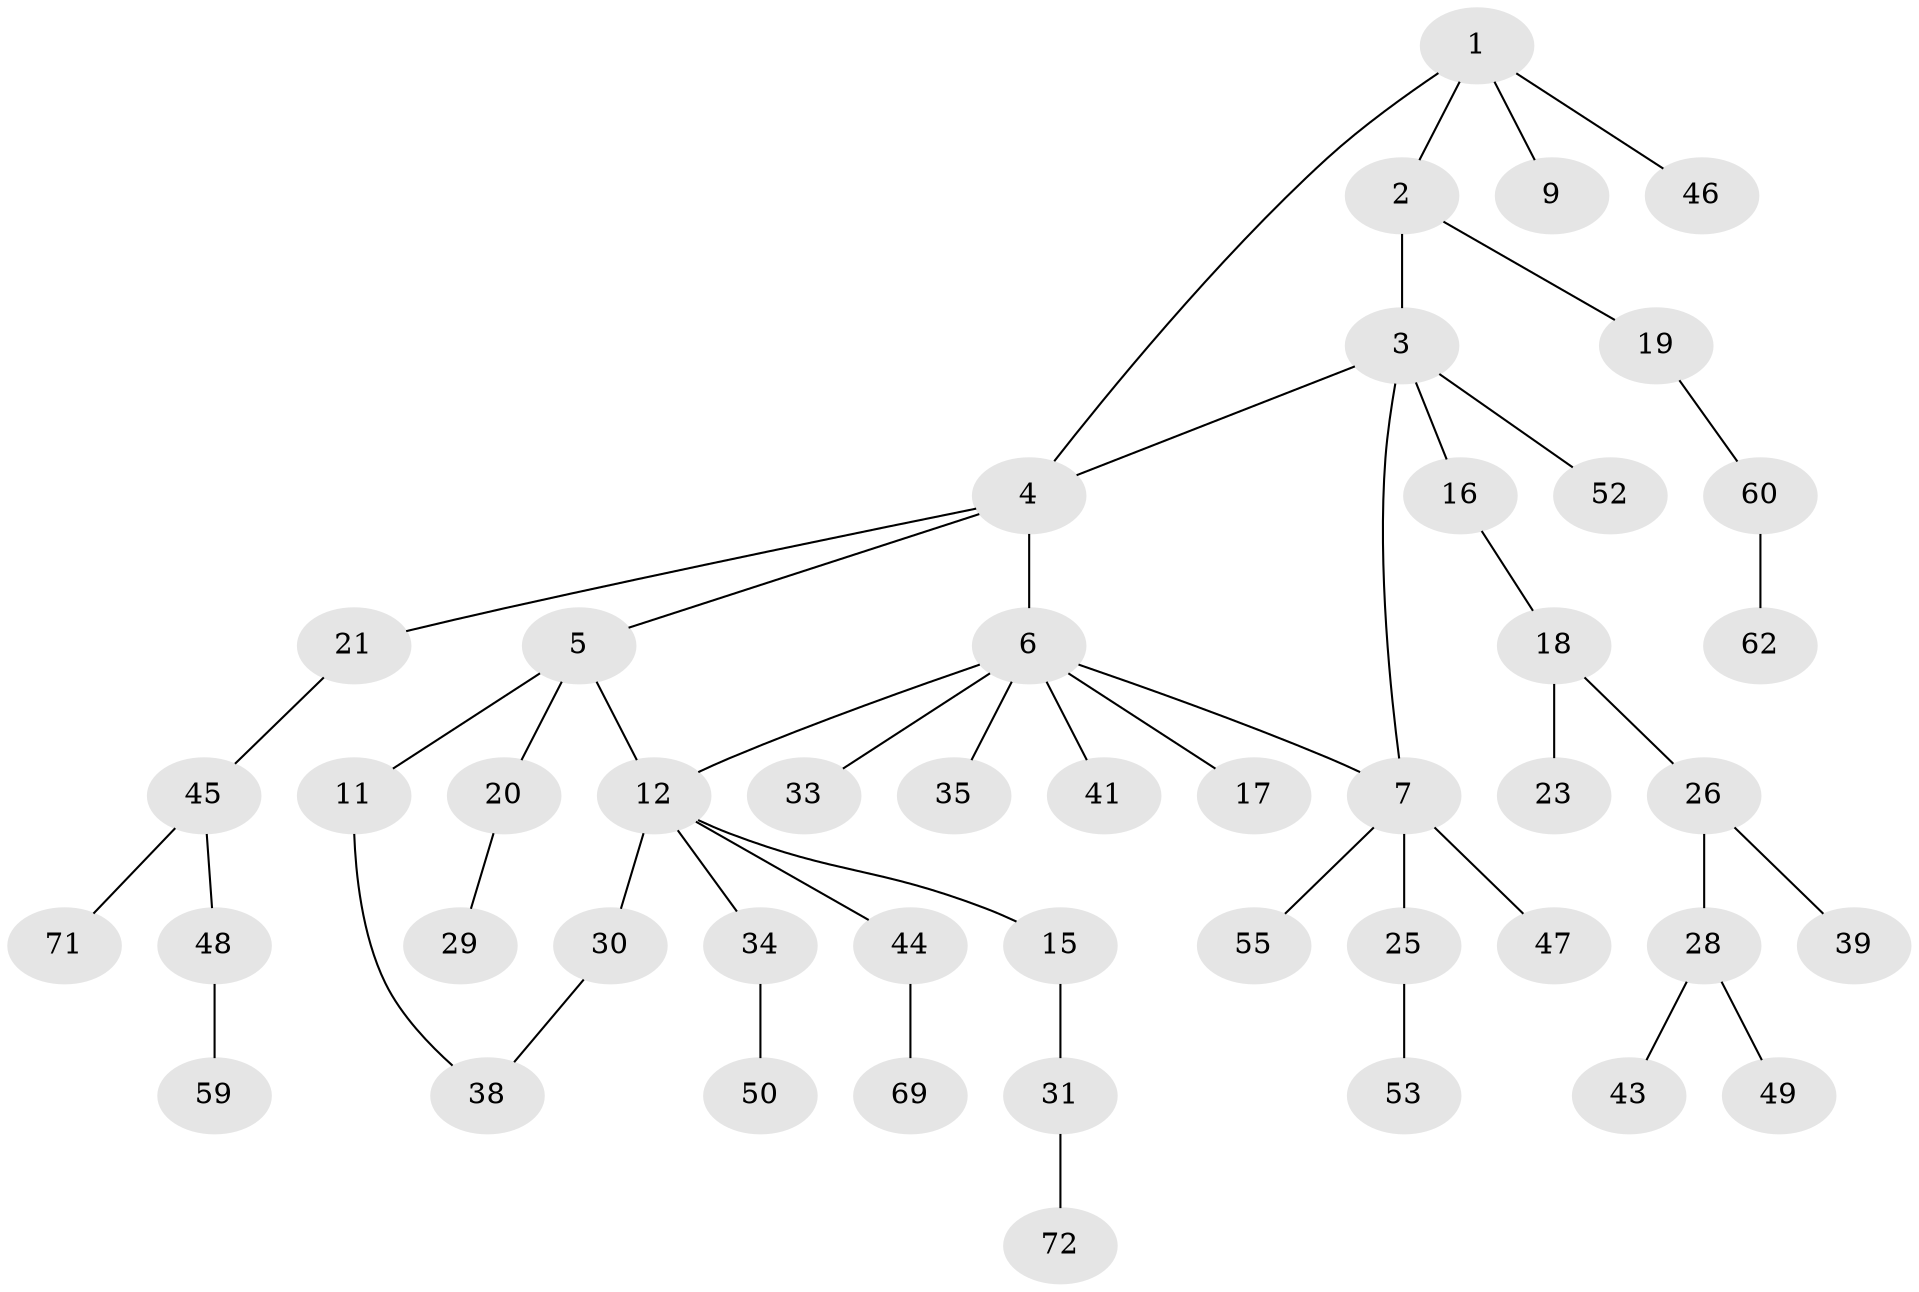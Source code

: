 // Generated by graph-tools (version 1.1) at 2025/23/03/03/25 07:23:32]
// undirected, 47 vertices, 50 edges
graph export_dot {
graph [start="1"]
  node [color=gray90,style=filled];
  1 [super="+22"];
  2;
  3 [super="+13"];
  4 [super="+37"];
  5 [super="+40"];
  6 [super="+8"];
  7 [super="+10"];
  9;
  11 [super="+36"];
  12 [super="+14"];
  15;
  16 [super="+66"];
  17;
  18 [super="+24"];
  19 [super="+56"];
  20;
  21 [super="+27"];
  23;
  25;
  26;
  28 [super="+58"];
  29 [super="+54"];
  30 [super="+32"];
  31 [super="+57"];
  33;
  34 [super="+42"];
  35;
  38;
  39;
  41;
  43;
  44 [super="+63"];
  45 [super="+65"];
  46;
  47 [super="+68"];
  48 [super="+51"];
  49;
  50 [super="+64"];
  52 [super="+61"];
  53;
  55;
  59;
  60 [super="+67"];
  62 [super="+70"];
  69;
  71;
  72;
  1 -- 2;
  1 -- 9;
  1 -- 46;
  1 -- 4;
  2 -- 3;
  2 -- 19;
  3 -- 4;
  3 -- 16;
  3 -- 7;
  3 -- 52;
  4 -- 5;
  4 -- 6;
  4 -- 21;
  5 -- 11;
  5 -- 12;
  5 -- 20;
  6 -- 7;
  6 -- 17;
  6 -- 41;
  6 -- 33;
  6 -- 35;
  6 -- 12;
  7 -- 55;
  7 -- 25;
  7 -- 47;
  11 -- 38;
  12 -- 15;
  12 -- 30;
  12 -- 34;
  12 -- 44;
  15 -- 31;
  16 -- 18;
  18 -- 23;
  18 -- 26;
  19 -- 60;
  20 -- 29;
  21 -- 45;
  25 -- 53;
  26 -- 28;
  26 -- 39;
  28 -- 43;
  28 -- 49;
  30 -- 38;
  31 -- 72;
  34 -- 50;
  44 -- 69;
  45 -- 48;
  45 -- 71;
  48 -- 59;
  60 -- 62;
}
